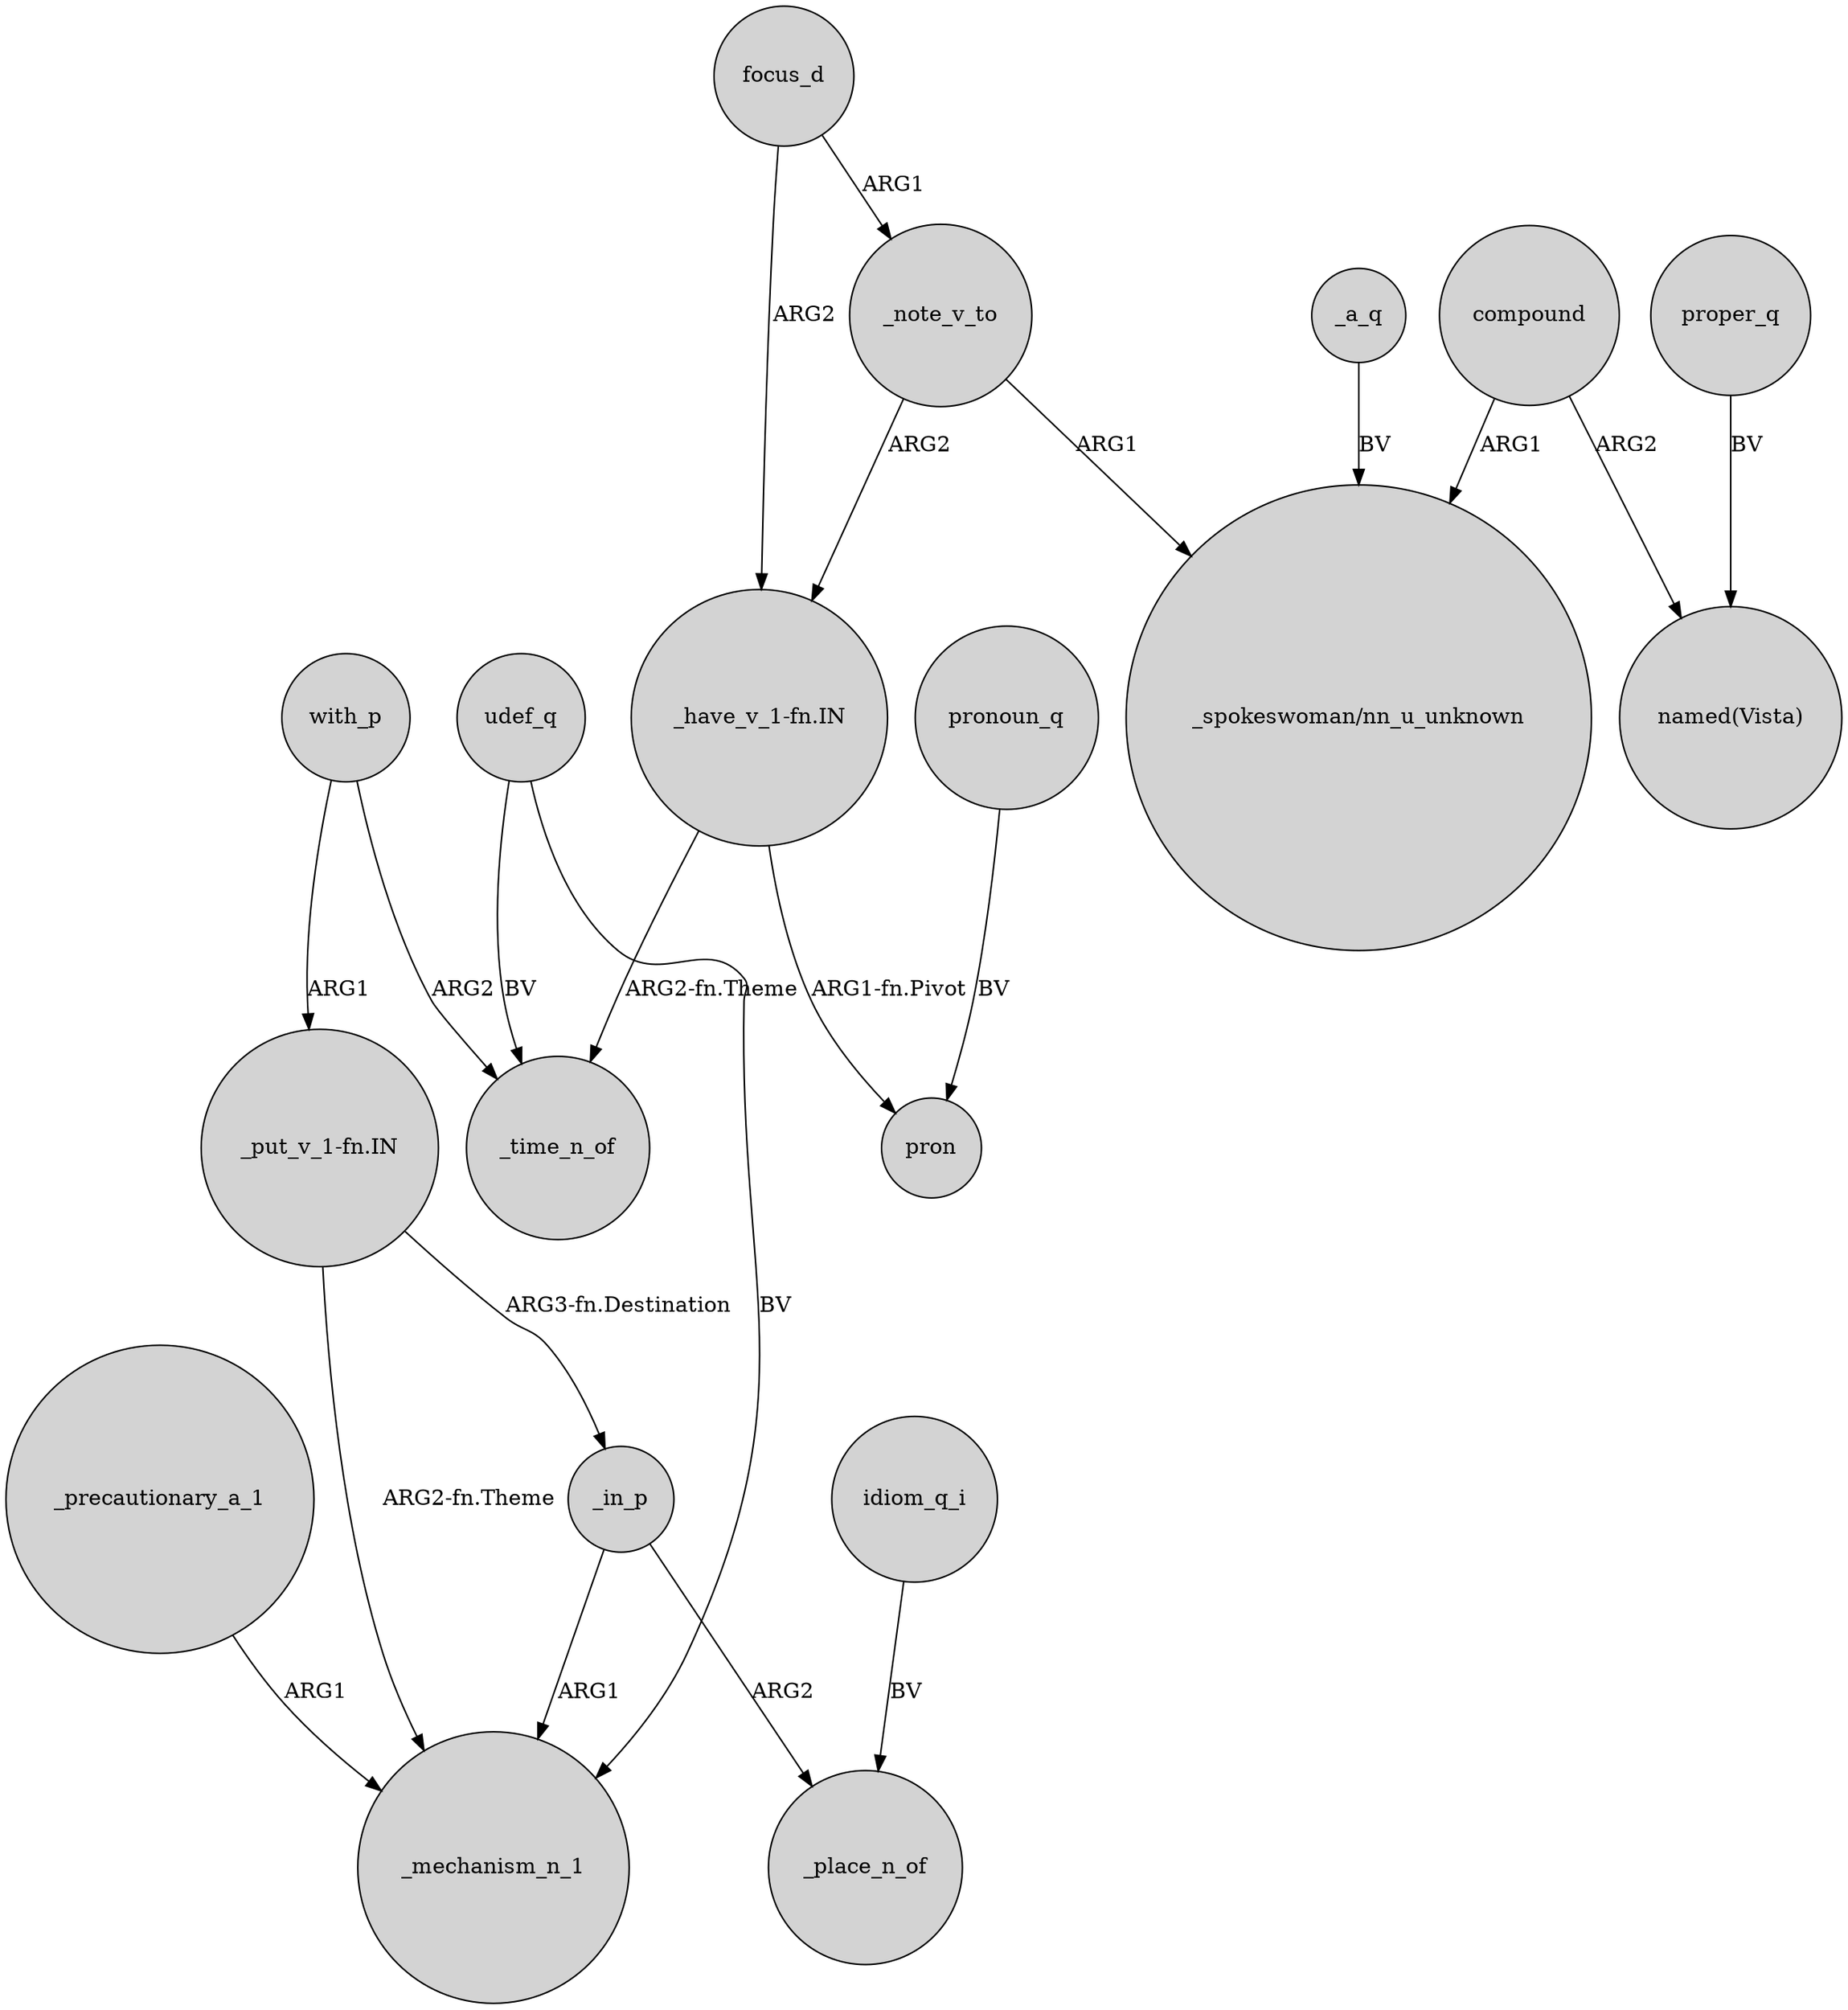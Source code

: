 digraph {
	node [shape=circle style=filled]
	_note_v_to -> "_have_v_1-fn.IN" [label=ARG2]
	"_have_v_1-fn.IN" -> _time_n_of [label="ARG2-fn.Theme"]
	udef_q -> _mechanism_n_1 [label=BV]
	focus_d -> "_have_v_1-fn.IN" [label=ARG2]
	_a_q -> "_spokeswoman/nn_u_unknown" [label=BV]
	focus_d -> _note_v_to [label=ARG1]
	"_put_v_1-fn.IN" -> _in_p [label="ARG3-fn.Destination"]
	_note_v_to -> "_spokeswoman/nn_u_unknown" [label=ARG1]
	with_p -> "_put_v_1-fn.IN" [label=ARG1]
	"_have_v_1-fn.IN" -> pron [label="ARG1-fn.Pivot"]
	_in_p -> _place_n_of [label=ARG2]
	pronoun_q -> pron [label=BV]
	_in_p -> _mechanism_n_1 [label=ARG1]
	udef_q -> _time_n_of [label=BV]
	compound -> "named(Vista)" [label=ARG2]
	with_p -> _time_n_of [label=ARG2]
	compound -> "_spokeswoman/nn_u_unknown" [label=ARG1]
	proper_q -> "named(Vista)" [label=BV]
	_precautionary_a_1 -> _mechanism_n_1 [label=ARG1]
	"_put_v_1-fn.IN" -> _mechanism_n_1 [label="ARG2-fn.Theme"]
	idiom_q_i -> _place_n_of [label=BV]
}
